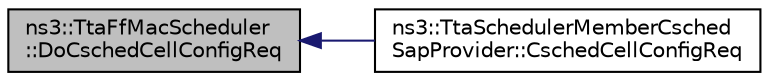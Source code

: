 digraph "ns3::TtaFfMacScheduler::DoCschedCellConfigReq"
{
  edge [fontname="Helvetica",fontsize="10",labelfontname="Helvetica",labelfontsize="10"];
  node [fontname="Helvetica",fontsize="10",shape=record];
  rankdir="LR";
  Node1 [label="ns3::TtaFfMacScheduler\l::DoCschedCellConfigReq",height=0.2,width=0.4,color="black", fillcolor="grey75", style="filled", fontcolor="black"];
  Node1 -> Node2 [dir="back",color="midnightblue",fontsize="10",style="solid"];
  Node2 [label="ns3::TtaSchedulerMemberCsched\lSapProvider::CschedCellConfigReq",height=0.2,width=0.4,color="black", fillcolor="white", style="filled",URL="$d9/dd1/classns3_1_1TtaSchedulerMemberCschedSapProvider.html#a407faf762a9414b16293b8e71d065403",tooltip="CSCHED_CELL_CONFIG_REQ. "];
}
